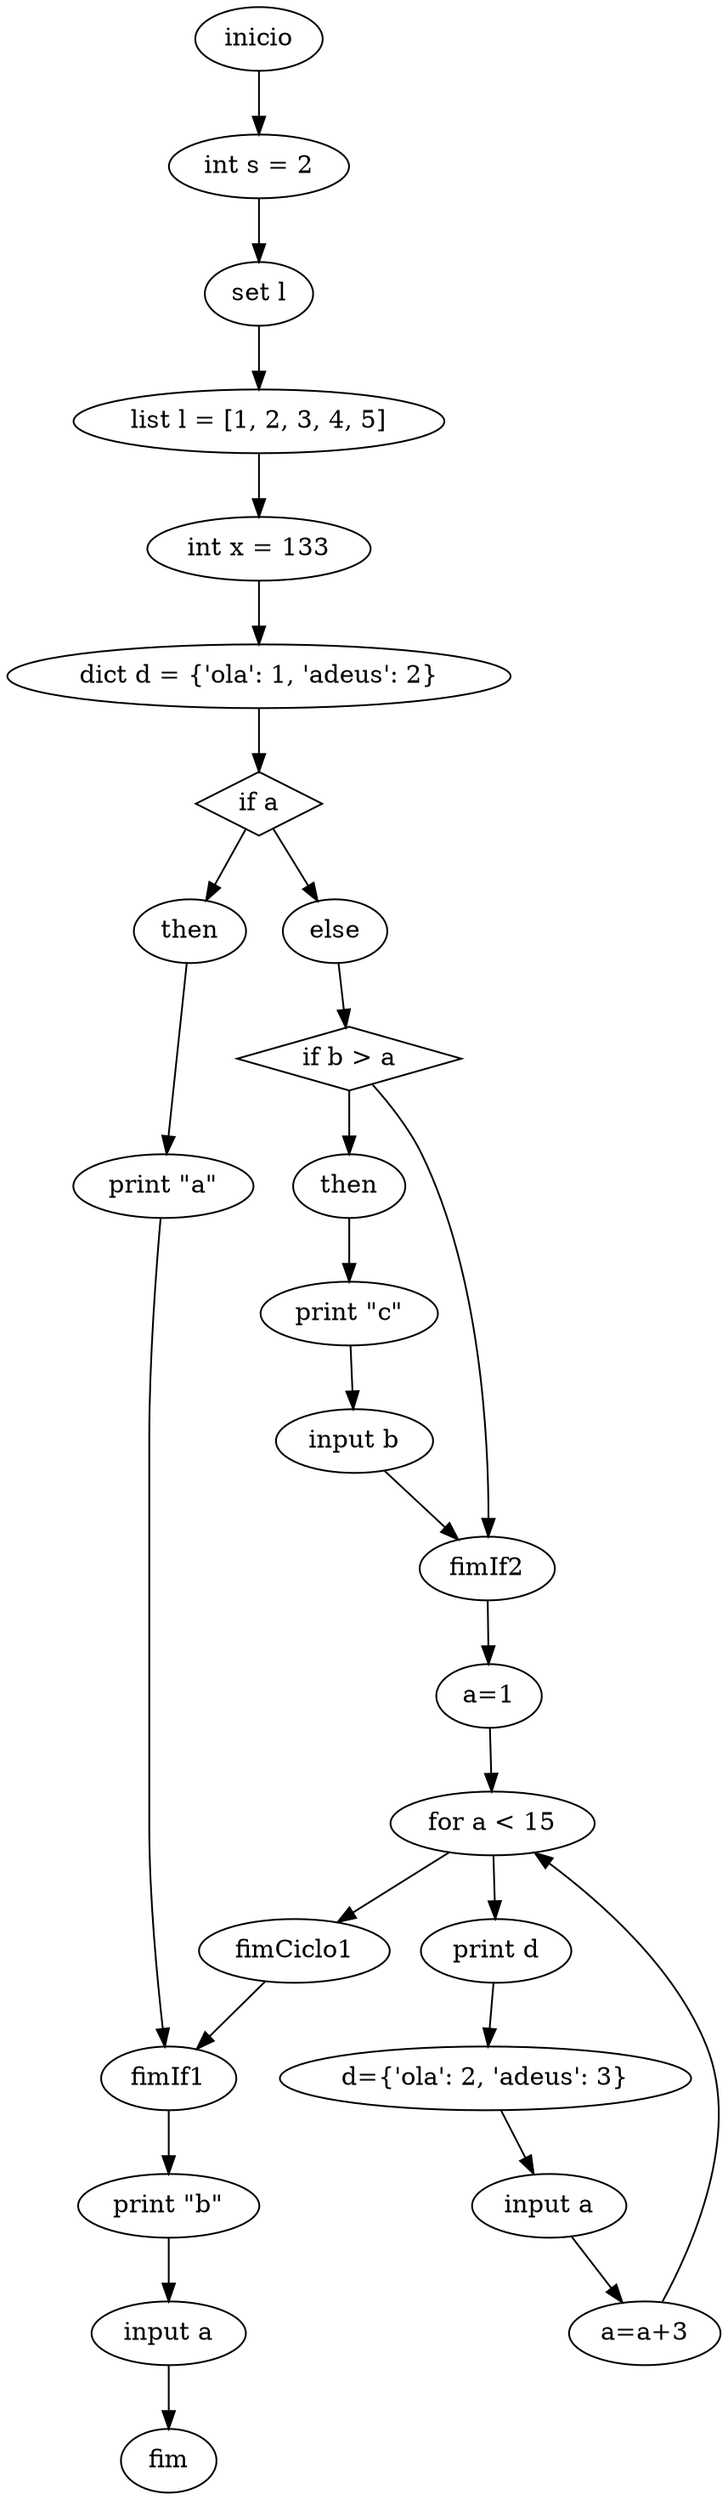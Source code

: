 digraph cfg {
	0 [label=inicio]
	1 [label="int s = 2"]
	0 -> 1
	2 [label="set l"]
	1 -> 2
	3 [label="list l = [1, 2, 3, 4, 5]"]
	2 -> 3
	4 [label="int x = 133"]
	3 -> 4
	5 [label="dict d = {'ola': 1, 'adeus': 2}"]
	4 -> 5
	6 [label="if a" shape=diamond]
	7 [label=then]
	6 -> 7
	8 [label=fimIf1]
	9 [label="print \"a\""]
	7 -> 9
	9 -> 8
	10 [label=else]
	6 -> 10
	11 [label="if b > a" shape=diamond]
	12 [label=then]
	11 -> 12
	13 [label=fimIf2]
	14 [label="print \"c\""]
	12 -> 14
	15 [label="input b"]
	14 -> 15
	15 -> 13
	10 -> 11
	11 -> 13
	16 [label="a=1"]
	13 -> 16
	17 [label="for a < 15"]
	16 -> 17
	18 [label="a=a+3"]
	19 [label="print d"]
	17 -> 19
	20 [label="d={'ola': 2, 'adeus': 3}"]
	19 -> 20
	21 [label="input a"]
	20 -> 21
	21 -> 18
	18 -> 17
	22 [label=fimCiclo1]
	17 -> 22
	22 -> 8
	5 -> 6
	23 [label="print \"b\""]
	8 -> 23
	24 [label="input a"]
	23 -> 24
	25 [label=fim]
	24 -> 25
}

